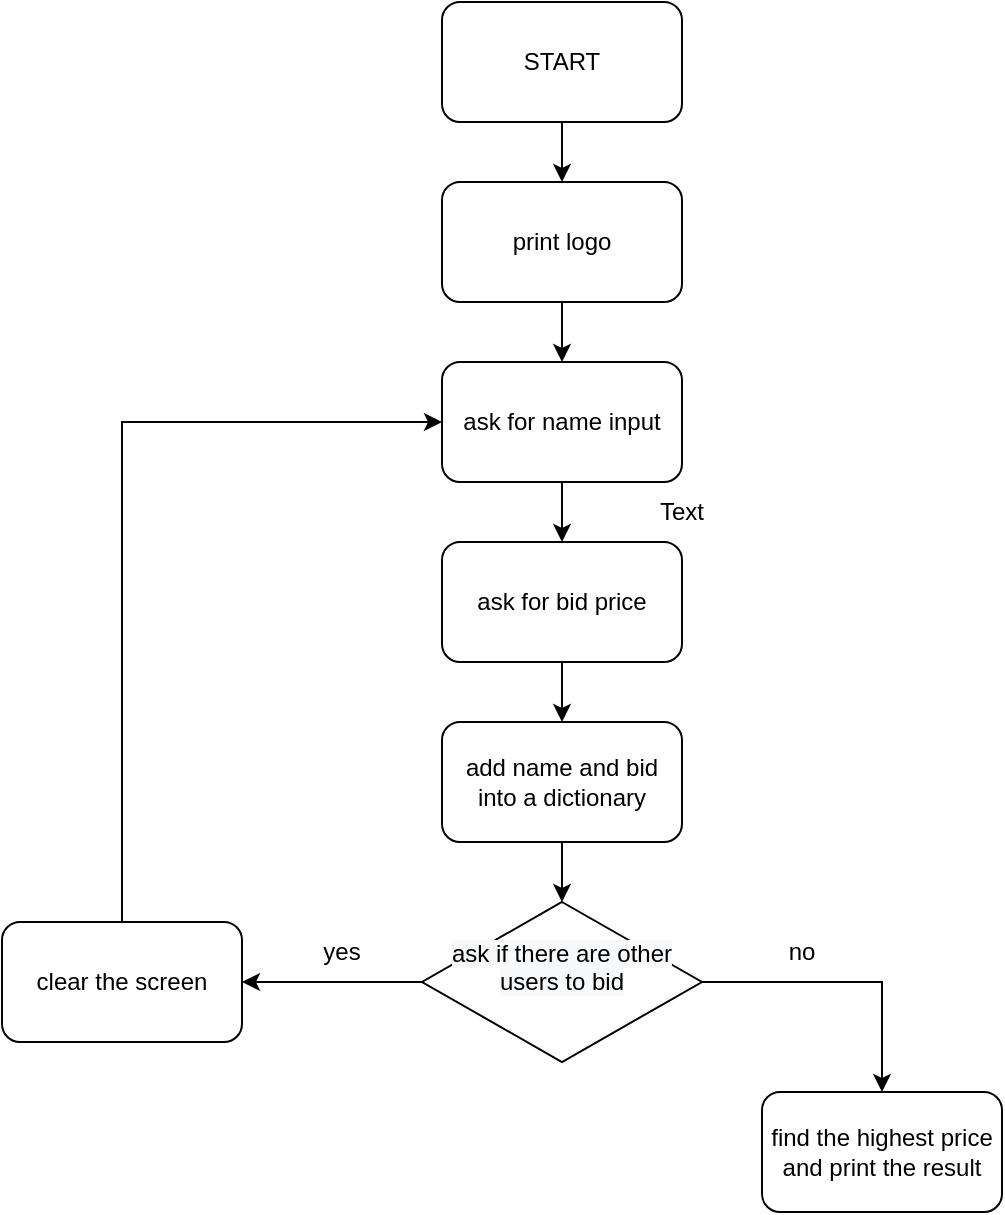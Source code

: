 <mxfile version="20.4.0" type="github">
  <diagram id="p0DPjhDbTh8TtTHQ1fmh" name="Página-1">
    <mxGraphModel dx="1026" dy="557" grid="1" gridSize="10" guides="1" tooltips="1" connect="1" arrows="1" fold="1" page="1" pageScale="1" pageWidth="827" pageHeight="1169" math="0" shadow="0">
      <root>
        <mxCell id="0" />
        <mxCell id="1" parent="0" />
        <mxCell id="eG16ruXwNQw3Kg_H_d8M-3" value="" style="edgeStyle=orthogonalEdgeStyle;rounded=0;orthogonalLoop=1;jettySize=auto;html=1;" edge="1" parent="1" source="eG16ruXwNQw3Kg_H_d8M-1" target="eG16ruXwNQw3Kg_H_d8M-2">
          <mxGeometry relative="1" as="geometry" />
        </mxCell>
        <mxCell id="eG16ruXwNQw3Kg_H_d8M-1" value="START" style="rounded=1;whiteSpace=wrap;html=1;" vertex="1" parent="1">
          <mxGeometry x="360" y="10" width="120" height="60" as="geometry" />
        </mxCell>
        <mxCell id="eG16ruXwNQw3Kg_H_d8M-7" value="" style="edgeStyle=orthogonalEdgeStyle;rounded=0;orthogonalLoop=1;jettySize=auto;html=1;" edge="1" parent="1" source="eG16ruXwNQw3Kg_H_d8M-2" target="eG16ruXwNQw3Kg_H_d8M-4">
          <mxGeometry relative="1" as="geometry" />
        </mxCell>
        <mxCell id="eG16ruXwNQw3Kg_H_d8M-2" value="print logo" style="rounded=1;whiteSpace=wrap;html=1;" vertex="1" parent="1">
          <mxGeometry x="360" y="100" width="120" height="60" as="geometry" />
        </mxCell>
        <mxCell id="eG16ruXwNQw3Kg_H_d8M-6" value="" style="edgeStyle=orthogonalEdgeStyle;rounded=0;orthogonalLoop=1;jettySize=auto;html=1;" edge="1" parent="1" source="eG16ruXwNQw3Kg_H_d8M-4" target="eG16ruXwNQw3Kg_H_d8M-5">
          <mxGeometry relative="1" as="geometry" />
        </mxCell>
        <mxCell id="eG16ruXwNQw3Kg_H_d8M-4" value="ask for name input" style="rounded=1;whiteSpace=wrap;html=1;" vertex="1" parent="1">
          <mxGeometry x="360" y="190" width="120" height="60" as="geometry" />
        </mxCell>
        <mxCell id="eG16ruXwNQw3Kg_H_d8M-9" value="" style="edgeStyle=orthogonalEdgeStyle;rounded=0;orthogonalLoop=1;jettySize=auto;html=1;" edge="1" parent="1" source="eG16ruXwNQw3Kg_H_d8M-5" target="eG16ruXwNQw3Kg_H_d8M-8">
          <mxGeometry relative="1" as="geometry" />
        </mxCell>
        <mxCell id="eG16ruXwNQw3Kg_H_d8M-5" value="ask for bid price" style="whiteSpace=wrap;html=1;rounded=1;" vertex="1" parent="1">
          <mxGeometry x="360" y="280" width="120" height="60" as="geometry" />
        </mxCell>
        <mxCell id="eG16ruXwNQw3Kg_H_d8M-14" value="" style="edgeStyle=orthogonalEdgeStyle;rounded=0;orthogonalLoop=1;jettySize=auto;html=1;" edge="1" parent="1" source="eG16ruXwNQw3Kg_H_d8M-8" target="eG16ruXwNQw3Kg_H_d8M-12">
          <mxGeometry relative="1" as="geometry" />
        </mxCell>
        <mxCell id="eG16ruXwNQw3Kg_H_d8M-8" value="add name and bid into a dictionary" style="rounded=1;whiteSpace=wrap;html=1;" vertex="1" parent="1">
          <mxGeometry x="360" y="370" width="120" height="60" as="geometry" />
        </mxCell>
        <mxCell id="eG16ruXwNQw3Kg_H_d8M-16" style="edgeStyle=orthogonalEdgeStyle;rounded=0;orthogonalLoop=1;jettySize=auto;html=1;entryX=0;entryY=0.5;entryDx=0;entryDy=0;exitX=0.5;exitY=0;exitDx=0;exitDy=0;" edge="1" parent="1" source="eG16ruXwNQw3Kg_H_d8M-10" target="eG16ruXwNQw3Kg_H_d8M-4">
          <mxGeometry relative="1" as="geometry">
            <mxPoint x="200" y="460" as="sourcePoint" />
          </mxGeometry>
        </mxCell>
        <mxCell id="eG16ruXwNQw3Kg_H_d8M-10" value="clear the screen" style="rounded=1;whiteSpace=wrap;html=1;" vertex="1" parent="1">
          <mxGeometry x="140" y="470" width="120" height="60" as="geometry" />
        </mxCell>
        <mxCell id="eG16ruXwNQw3Kg_H_d8M-15" value="" style="edgeStyle=orthogonalEdgeStyle;rounded=0;orthogonalLoop=1;jettySize=auto;html=1;" edge="1" parent="1" source="eG16ruXwNQw3Kg_H_d8M-12" target="eG16ruXwNQw3Kg_H_d8M-10">
          <mxGeometry relative="1" as="geometry" />
        </mxCell>
        <mxCell id="eG16ruXwNQw3Kg_H_d8M-21" style="edgeStyle=orthogonalEdgeStyle;rounded=0;orthogonalLoop=1;jettySize=auto;html=1;entryX=0.5;entryY=0;entryDx=0;entryDy=0;" edge="1" parent="1" source="eG16ruXwNQw3Kg_H_d8M-12" target="eG16ruXwNQw3Kg_H_d8M-20">
          <mxGeometry relative="1" as="geometry" />
        </mxCell>
        <mxCell id="eG16ruXwNQw3Kg_H_d8M-12" value="&#xa;&lt;span style=&quot;color: rgb(0, 0, 0); font-family: Helvetica; font-size: 12px; font-style: normal; font-variant-ligatures: normal; font-variant-caps: normal; font-weight: 400; letter-spacing: normal; orphans: 2; text-align: center; text-indent: 0px; text-transform: none; widows: 2; word-spacing: 0px; -webkit-text-stroke-width: 0px; background-color: rgb(248, 249, 250); text-decoration-thickness: initial; text-decoration-style: initial; text-decoration-color: initial; float: none; display: inline !important;&quot;&gt;ask if there are other users to bid&lt;/span&gt;&#xa;&#xa;" style="rhombus;whiteSpace=wrap;html=1;" vertex="1" parent="1">
          <mxGeometry x="350" y="460" width="140" height="80" as="geometry" />
        </mxCell>
        <mxCell id="eG16ruXwNQw3Kg_H_d8M-18" value="Text" style="text;html=1;strokeColor=none;fillColor=none;align=center;verticalAlign=middle;whiteSpace=wrap;rounded=0;" vertex="1" parent="1">
          <mxGeometry x="450" y="250" width="60" height="30" as="geometry" />
        </mxCell>
        <mxCell id="eG16ruXwNQw3Kg_H_d8M-19" value="yes" style="text;html=1;strokeColor=none;fillColor=none;align=center;verticalAlign=middle;whiteSpace=wrap;rounded=0;" vertex="1" parent="1">
          <mxGeometry x="280" y="470" width="60" height="30" as="geometry" />
        </mxCell>
        <mxCell id="eG16ruXwNQw3Kg_H_d8M-20" value="find the highest price and print the result" style="rounded=1;whiteSpace=wrap;html=1;" vertex="1" parent="1">
          <mxGeometry x="520" y="555" width="120" height="60" as="geometry" />
        </mxCell>
        <mxCell id="eG16ruXwNQw3Kg_H_d8M-23" value="no" style="text;html=1;strokeColor=none;fillColor=none;align=center;verticalAlign=middle;whiteSpace=wrap;rounded=0;" vertex="1" parent="1">
          <mxGeometry x="510" y="470" width="60" height="30" as="geometry" />
        </mxCell>
      </root>
    </mxGraphModel>
  </diagram>
</mxfile>
